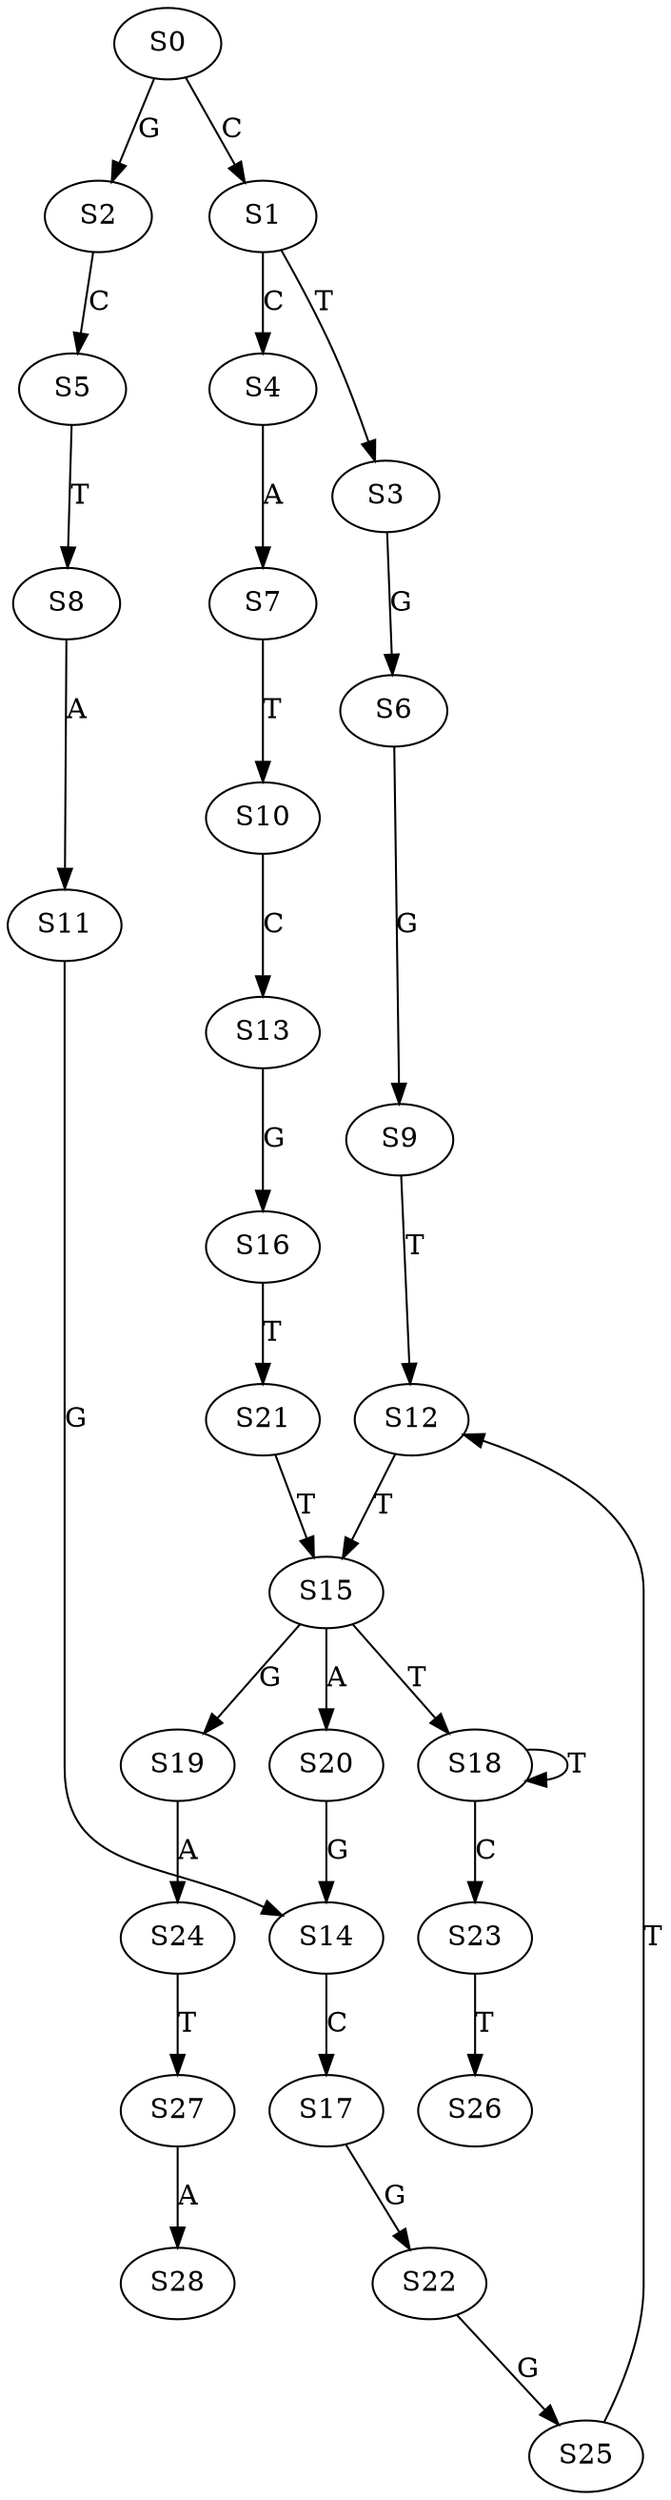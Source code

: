 strict digraph  {
	S0 -> S1 [ label = C ];
	S0 -> S2 [ label = G ];
	S1 -> S3 [ label = T ];
	S1 -> S4 [ label = C ];
	S2 -> S5 [ label = C ];
	S3 -> S6 [ label = G ];
	S4 -> S7 [ label = A ];
	S5 -> S8 [ label = T ];
	S6 -> S9 [ label = G ];
	S7 -> S10 [ label = T ];
	S8 -> S11 [ label = A ];
	S9 -> S12 [ label = T ];
	S10 -> S13 [ label = C ];
	S11 -> S14 [ label = G ];
	S12 -> S15 [ label = T ];
	S13 -> S16 [ label = G ];
	S14 -> S17 [ label = C ];
	S15 -> S18 [ label = T ];
	S15 -> S19 [ label = G ];
	S15 -> S20 [ label = A ];
	S16 -> S21 [ label = T ];
	S17 -> S22 [ label = G ];
	S18 -> S23 [ label = C ];
	S18 -> S18 [ label = T ];
	S19 -> S24 [ label = A ];
	S20 -> S14 [ label = G ];
	S21 -> S15 [ label = T ];
	S22 -> S25 [ label = G ];
	S23 -> S26 [ label = T ];
	S24 -> S27 [ label = T ];
	S25 -> S12 [ label = T ];
	S27 -> S28 [ label = A ];
}
